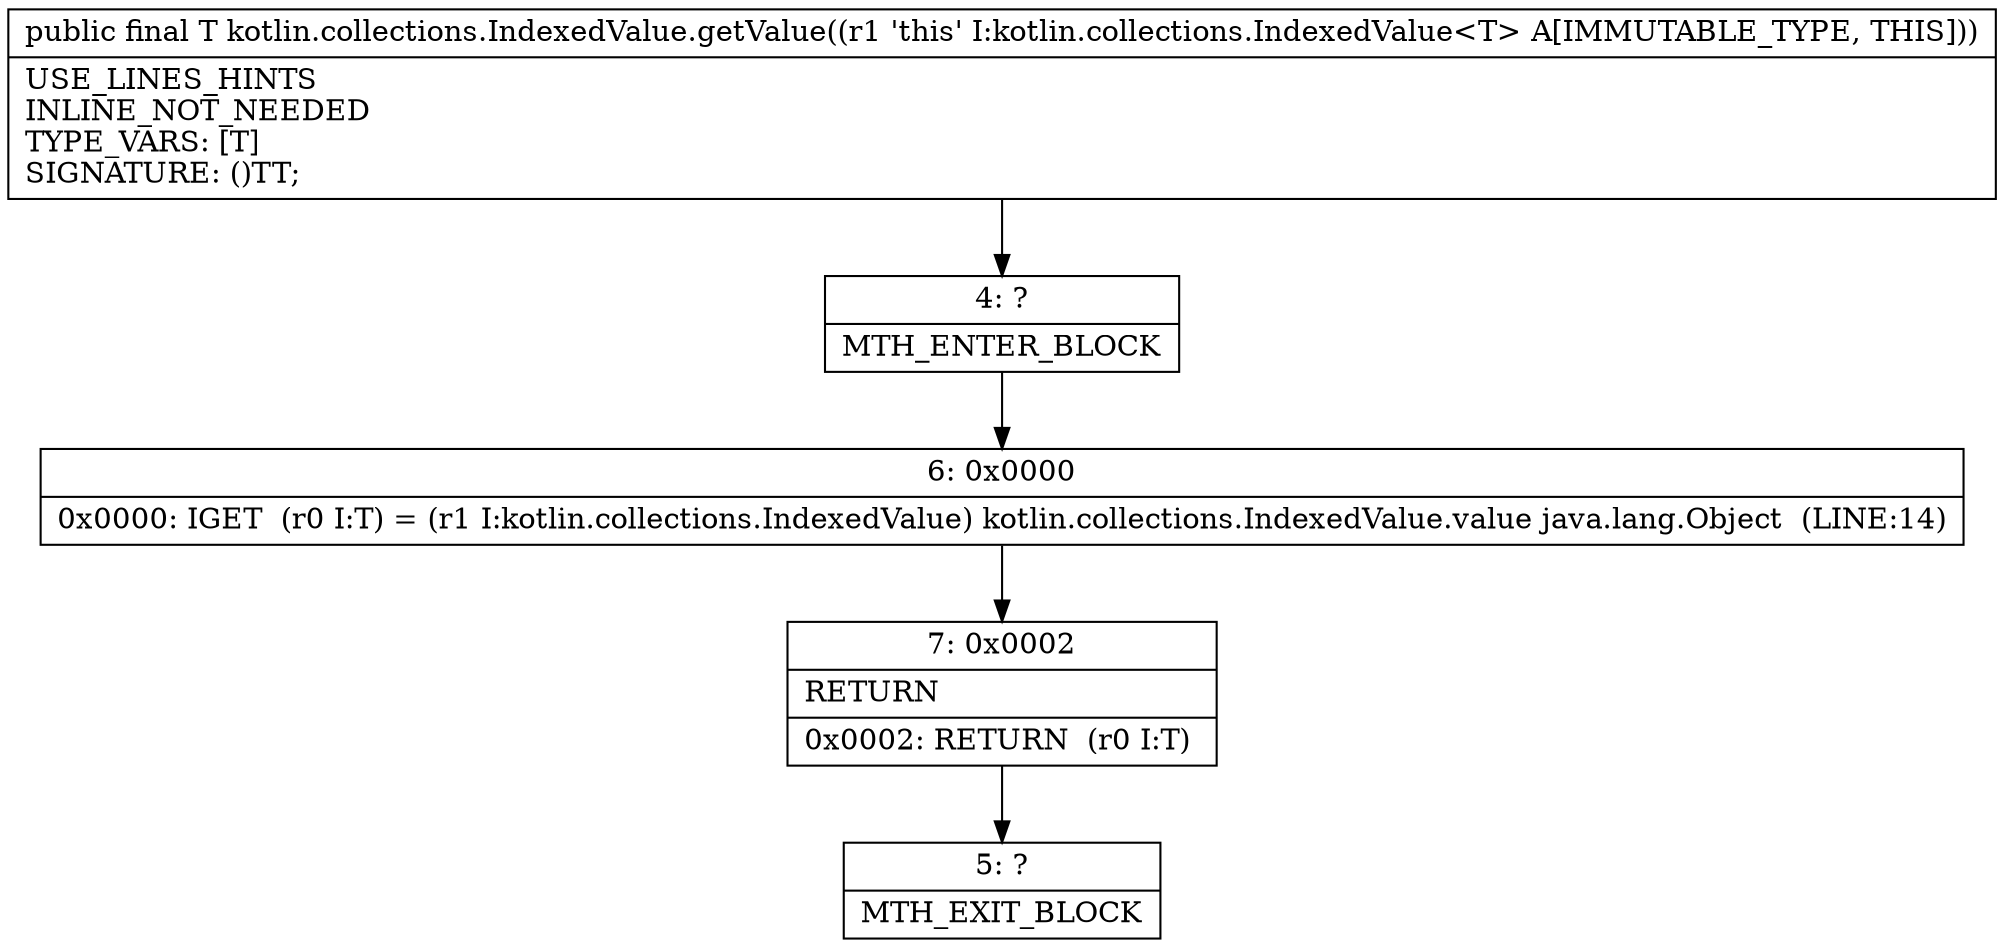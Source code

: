 digraph "CFG forkotlin.collections.IndexedValue.getValue()Ljava\/lang\/Object;" {
Node_4 [shape=record,label="{4\:\ ?|MTH_ENTER_BLOCK\l}"];
Node_6 [shape=record,label="{6\:\ 0x0000|0x0000: IGET  (r0 I:T) = (r1 I:kotlin.collections.IndexedValue) kotlin.collections.IndexedValue.value java.lang.Object  (LINE:14)\l}"];
Node_7 [shape=record,label="{7\:\ 0x0002|RETURN\l|0x0002: RETURN  (r0 I:T) \l}"];
Node_5 [shape=record,label="{5\:\ ?|MTH_EXIT_BLOCK\l}"];
MethodNode[shape=record,label="{public final T kotlin.collections.IndexedValue.getValue((r1 'this' I:kotlin.collections.IndexedValue\<T\> A[IMMUTABLE_TYPE, THIS]))  | USE_LINES_HINTS\lINLINE_NOT_NEEDED\lTYPE_VARS: [T]\lSIGNATURE: ()TT;\l}"];
MethodNode -> Node_4;Node_4 -> Node_6;
Node_6 -> Node_7;
Node_7 -> Node_5;
}

